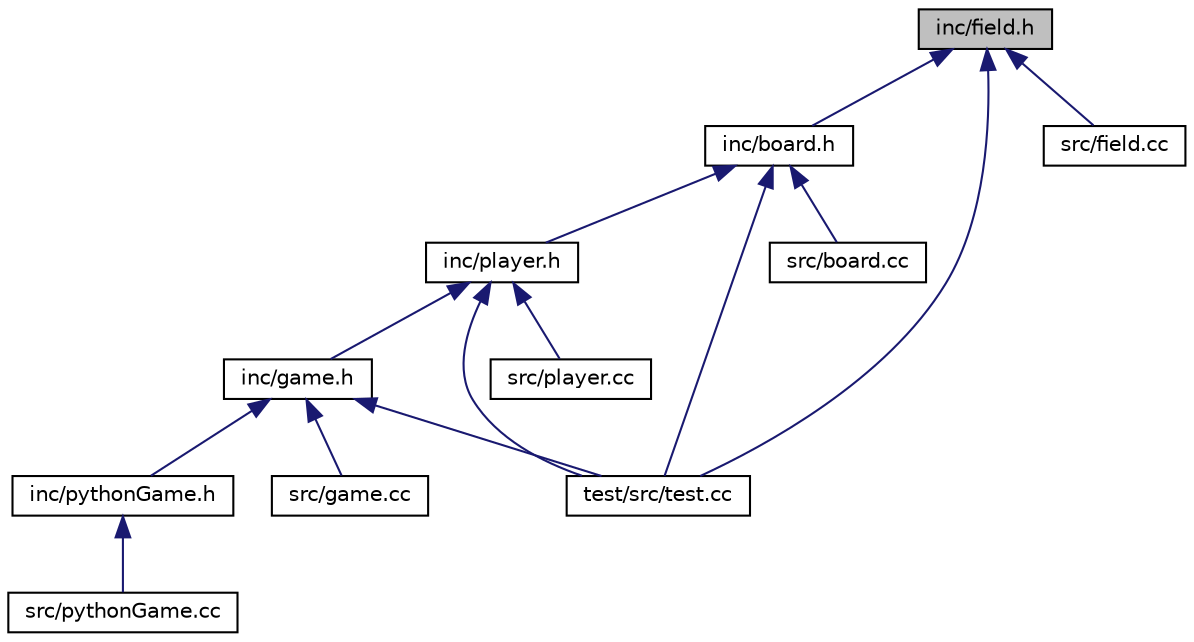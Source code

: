 digraph "inc/field.h"
{
  edge [fontname="Helvetica",fontsize="10",labelfontname="Helvetica",labelfontsize="10"];
  node [fontname="Helvetica",fontsize="10",shape=record];
  Node1 [label="inc/field.h",height=0.2,width=0.4,color="black", fillcolor="grey75", style="filled", fontcolor="black"];
  Node1 -> Node2 [dir="back",color="midnightblue",fontsize="10",style="solid",fontname="Helvetica"];
  Node2 [label="inc/board.h",height=0.2,width=0.4,color="black", fillcolor="white", style="filled",URL="$board_8h.html"];
  Node2 -> Node3 [dir="back",color="midnightblue",fontsize="10",style="solid",fontname="Helvetica"];
  Node3 [label="inc/player.h",height=0.2,width=0.4,color="black", fillcolor="white", style="filled",URL="$player_8h.html"];
  Node3 -> Node4 [dir="back",color="midnightblue",fontsize="10",style="solid",fontname="Helvetica"];
  Node4 [label="inc/game.h",height=0.2,width=0.4,color="black", fillcolor="white", style="filled",URL="$game_8h.html"];
  Node4 -> Node5 [dir="back",color="midnightblue",fontsize="10",style="solid",fontname="Helvetica"];
  Node5 [label="inc/pythonGame.h",height=0.2,width=0.4,color="black", fillcolor="white", style="filled",URL="$pythonGame_8h.html"];
  Node5 -> Node6 [dir="back",color="midnightblue",fontsize="10",style="solid",fontname="Helvetica"];
  Node6 [label="src/pythonGame.cc",height=0.2,width=0.4,color="black", fillcolor="white", style="filled",URL="$pythonGame_8cc.html"];
  Node4 -> Node7 [dir="back",color="midnightblue",fontsize="10",style="solid",fontname="Helvetica"];
  Node7 [label="src/game.cc",height=0.2,width=0.4,color="black", fillcolor="white", style="filled",URL="$game_8cc.html"];
  Node4 -> Node8 [dir="back",color="midnightblue",fontsize="10",style="solid",fontname="Helvetica"];
  Node8 [label="test/src/test.cc",height=0.2,width=0.4,color="black", fillcolor="white", style="filled",URL="$test_8cc.html"];
  Node3 -> Node9 [dir="back",color="midnightblue",fontsize="10",style="solid",fontname="Helvetica"];
  Node9 [label="src/player.cc",height=0.2,width=0.4,color="black", fillcolor="white", style="filled",URL="$player_8cc.html"];
  Node3 -> Node8 [dir="back",color="midnightblue",fontsize="10",style="solid",fontname="Helvetica"];
  Node2 -> Node10 [dir="back",color="midnightblue",fontsize="10",style="solid",fontname="Helvetica"];
  Node10 [label="src/board.cc",height=0.2,width=0.4,color="black", fillcolor="white", style="filled",URL="$board_8cc.html"];
  Node2 -> Node8 [dir="back",color="midnightblue",fontsize="10",style="solid",fontname="Helvetica"];
  Node1 -> Node11 [dir="back",color="midnightblue",fontsize="10",style="solid",fontname="Helvetica"];
  Node11 [label="src/field.cc",height=0.2,width=0.4,color="black", fillcolor="white", style="filled",URL="$field_8cc.html"];
  Node1 -> Node8 [dir="back",color="midnightblue",fontsize="10",style="solid",fontname="Helvetica"];
}
